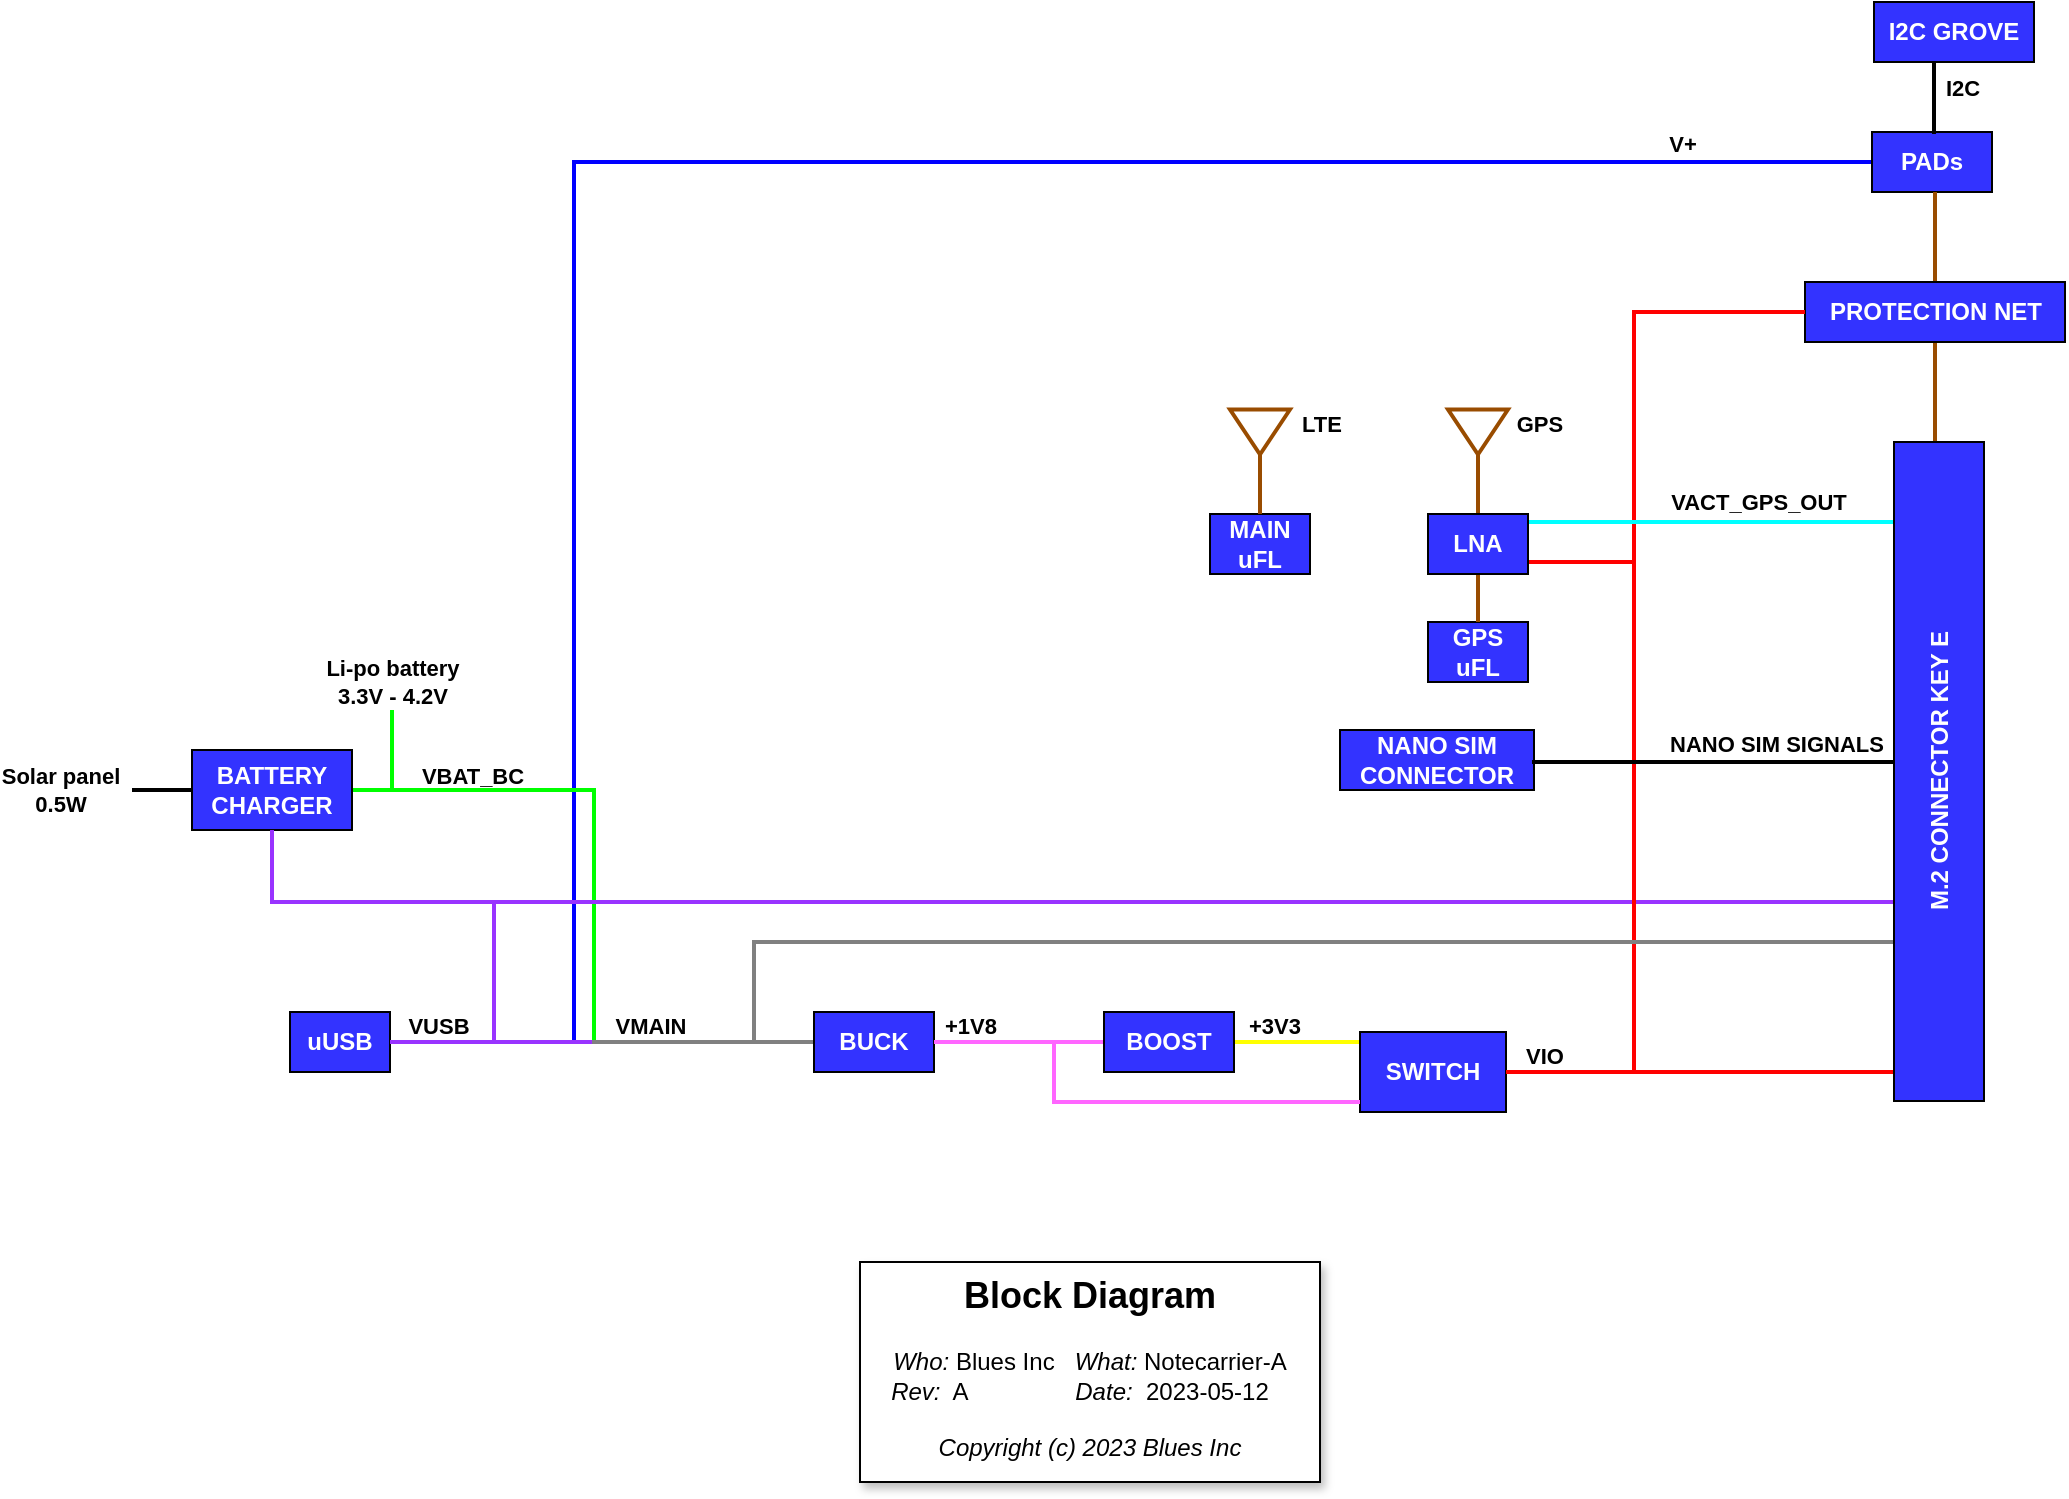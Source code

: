 <mxfile version="21.2.8" type="device">
  <diagram name="Page-1" id="uR9CqJ2n2mXbMMdv6deQ">
    <mxGraphModel dx="1019" dy="715" grid="1" gridSize="10" guides="1" tooltips="1" connect="1" arrows="1" fold="1" page="1" pageScale="1" pageWidth="1169" pageHeight="827" math="0" shadow="0">
      <root>
        <mxCell id="0" />
        <mxCell id="1" parent="0" />
        <mxCell id="u0QYyVKN4QXaWsdcngb1-1" value="&lt;p style=&quot;line-height: 120%;&quot;&gt;&lt;b style=&quot;font-size: 18px;&quot;&gt;Block Diagram&lt;br&gt;&lt;br&gt;&lt;/b&gt;&lt;i&gt;Who:&lt;/i&gt; Blues Inc&amp;nbsp; &amp;nbsp;&lt;i&gt;What:&lt;/i&gt; Notecarrier-A&lt;br&gt;&lt;i&gt;Rev:&lt;/i&gt;&amp;nbsp; A&amp;nbsp; &amp;nbsp; &amp;nbsp; &amp;nbsp; &amp;nbsp; &amp;nbsp; &amp;nbsp; &amp;nbsp;&amp;nbsp;&lt;i&gt;Date:&lt;/i&gt;&amp;nbsp; 2023-05-12&amp;nbsp; &amp;nbsp;&lt;br&gt;&lt;br&gt;&lt;i&gt;Copyright (c) 2023 Blues Inc&lt;/i&gt;&lt;/p&gt;" style="rounded=0;whiteSpace=wrap;html=1;shadow=1;" parent="1" vertex="1">
          <mxGeometry x="470" y="690" width="230" height="110" as="geometry" />
        </mxCell>
        <mxCell id="u0QYyVKN4QXaWsdcngb1-11" style="edgeStyle=orthogonalEdgeStyle;rounded=0;orthogonalLoop=1;jettySize=auto;html=1;entryX=0;entryY=0.5;entryDx=0;entryDy=0;endArrow=none;endFill=0;strokeColor=#0000FF;strokeWidth=2;" parent="1" target="u0QYyVKN4QXaWsdcngb1-10" edge="1">
          <mxGeometry relative="1" as="geometry">
            <Array as="points">
              <mxPoint x="327" y="580" />
              <mxPoint x="327" y="140" />
            </Array>
            <mxPoint x="317" y="580" as="sourcePoint" />
          </mxGeometry>
        </mxCell>
        <mxCell id="u0QYyVKN4QXaWsdcngb1-33" value="V+" style="edgeLabel;html=1;align=center;verticalAlign=middle;resizable=0;points=[];fontStyle=1;labelBackgroundColor=none;" parent="u0QYyVKN4QXaWsdcngb1-11" vertex="1" connectable="0">
          <mxGeometry x="0.943" y="4" relative="1" as="geometry">
            <mxPoint x="-64" y="-5" as="offset" />
          </mxGeometry>
        </mxCell>
        <mxCell id="u0QYyVKN4QXaWsdcngb1-12" style="edgeStyle=orthogonalEdgeStyle;rounded=0;orthogonalLoop=1;jettySize=auto;html=1;strokeColor=#00FF00;endArrow=none;endFill=0;strokeWidth=2;exitX=1;exitY=0.5;exitDx=0;exitDy=0;" parent="1" source="u0QYyVKN4QXaWsdcngb1-2" edge="1">
          <mxGeometry relative="1" as="geometry">
            <Array as="points">
              <mxPoint x="337" y="454" />
              <mxPoint x="337" y="580" />
            </Array>
            <mxPoint x="346" y="580" as="targetPoint" />
          </mxGeometry>
        </mxCell>
        <mxCell id="u0QYyVKN4QXaWsdcngb1-2" value="&lt;font color=&quot;#ffffff&quot;&gt;&lt;b&gt;BATTERY CHARGER&lt;/b&gt;&lt;/font&gt;" style="rounded=0;whiteSpace=wrap;html=1;fillColor=#3333FF;" parent="1" vertex="1">
          <mxGeometry x="136" y="434" width="80" height="40" as="geometry" />
        </mxCell>
        <mxCell id="u0QYyVKN4QXaWsdcngb1-13" style="edgeStyle=orthogonalEdgeStyle;rounded=0;orthogonalLoop=1;jettySize=auto;html=1;entryX=0.5;entryY=1;entryDx=0;entryDy=0;strokeColor=#9933FF;strokeWidth=2;endArrow=none;endFill=0;" parent="1" source="u0QYyVKN4QXaWsdcngb1-4" target="u0QYyVKN4QXaWsdcngb1-2" edge="1">
          <mxGeometry relative="1" as="geometry">
            <mxPoint x="316" y="480" as="targetPoint" />
            <Array as="points">
              <mxPoint x="287" y="580" />
              <mxPoint x="287" y="510" />
              <mxPoint x="176" y="510" />
            </Array>
          </mxGeometry>
        </mxCell>
        <mxCell id="u0QYyVKN4QXaWsdcngb1-4" value="&lt;font color=&quot;#ffffff&quot;&gt;&lt;b&gt;uUSB&lt;br&gt;&lt;/b&gt;&lt;/font&gt;" style="rounded=0;whiteSpace=wrap;html=1;fillColor=#3333FF;" parent="1" vertex="1">
          <mxGeometry x="185" y="565" width="50" height="30" as="geometry" />
        </mxCell>
        <mxCell id="u0QYyVKN4QXaWsdcngb1-18" style="edgeStyle=orthogonalEdgeStyle;rounded=0;orthogonalLoop=1;jettySize=auto;html=1;strokeColor=#808080;strokeWidth=2;endArrow=none;endFill=0;" parent="1" source="u0QYyVKN4QXaWsdcngb1-5" target="u0QYyVKN4QXaWsdcngb1-4" edge="1">
          <mxGeometry relative="1" as="geometry" />
        </mxCell>
        <mxCell id="u0QYyVKN4QXaWsdcngb1-19" value="VMAIN" style="edgeLabel;html=1;align=center;verticalAlign=middle;resizable=0;points=[];fontStyle=1;labelBackgroundColor=none;" parent="u0QYyVKN4QXaWsdcngb1-18" vertex="1" connectable="0">
          <mxGeometry x="-0.411" y="-1" relative="1" as="geometry">
            <mxPoint x="-20" y="-7" as="offset" />
          </mxGeometry>
        </mxCell>
        <mxCell id="u0QYyVKN4QXaWsdcngb1-20" style="edgeStyle=orthogonalEdgeStyle;rounded=0;orthogonalLoop=1;jettySize=auto;html=1;entryX=0;entryY=0.5;entryDx=0;entryDy=0;strokeColor=#FF66FF;strokeWidth=2;endArrow=none;endFill=0;" parent="1" source="u0QYyVKN4QXaWsdcngb1-5" target="u0QYyVKN4QXaWsdcngb1-6" edge="1">
          <mxGeometry relative="1" as="geometry" />
        </mxCell>
        <mxCell id="u0QYyVKN4QXaWsdcngb1-5" value="&lt;font color=&quot;#ffffff&quot;&gt;&lt;b&gt;BUCK&lt;br&gt;&lt;/b&gt;&lt;/font&gt;" style="rounded=0;whiteSpace=wrap;html=1;fillColor=#3333FF;" parent="1" vertex="1">
          <mxGeometry x="447" y="565" width="60" height="30" as="geometry" />
        </mxCell>
        <mxCell id="u0QYyVKN4QXaWsdcngb1-22" style="edgeStyle=orthogonalEdgeStyle;rounded=0;orthogonalLoop=1;jettySize=auto;html=1;entryX=0;entryY=0.25;entryDx=0;entryDy=0;strokeColor=#FFFF00;strokeWidth=2;endArrow=none;endFill=0;" parent="1" source="u0QYyVKN4QXaWsdcngb1-6" target="u0QYyVKN4QXaWsdcngb1-7" edge="1">
          <mxGeometry relative="1" as="geometry">
            <Array as="points">
              <mxPoint x="754" y="580" />
            </Array>
          </mxGeometry>
        </mxCell>
        <mxCell id="u0QYyVKN4QXaWsdcngb1-23" value="+3V3" style="edgeLabel;html=1;align=center;verticalAlign=middle;resizable=0;points=[];fontStyle=1;labelBackgroundColor=none;" parent="u0QYyVKN4QXaWsdcngb1-22" vertex="1" connectable="0">
          <mxGeometry x="-0.329" y="-2" relative="1" as="geometry">
            <mxPoint x="-26" y="-10" as="offset" />
          </mxGeometry>
        </mxCell>
        <mxCell id="u0QYyVKN4QXaWsdcngb1-6" value="&lt;font color=&quot;#ffffff&quot;&gt;&lt;b&gt;BOOST&lt;br&gt;&lt;/b&gt;&lt;/font&gt;" style="rounded=0;whiteSpace=wrap;html=1;fillColor=#3333FF;" parent="1" vertex="1">
          <mxGeometry x="592" y="565" width="65" height="30" as="geometry" />
        </mxCell>
        <mxCell id="u0QYyVKN4QXaWsdcngb1-24" style="edgeStyle=orthogonalEdgeStyle;rounded=0;orthogonalLoop=1;jettySize=auto;html=1;strokeColor=#FF0000;strokeWidth=2;endArrow=none;endFill=0;" parent="1" source="u0QYyVKN4QXaWsdcngb1-7" target="u0QYyVKN4QXaWsdcngb1-8" edge="1">
          <mxGeometry relative="1" as="geometry">
            <Array as="points">
              <mxPoint x="1012" y="595" />
            </Array>
          </mxGeometry>
        </mxCell>
        <mxCell id="u0QYyVKN4QXaWsdcngb1-25" value="VIO" style="edgeLabel;html=1;align=center;verticalAlign=middle;resizable=0;points=[];fontStyle=1;labelBackgroundColor=none;" parent="u0QYyVKN4QXaWsdcngb1-24" vertex="1" connectable="0">
          <mxGeometry x="-0.503" y="1" relative="1" as="geometry">
            <mxPoint x="-39" y="-7" as="offset" />
          </mxGeometry>
        </mxCell>
        <mxCell id="u0QYyVKN4QXaWsdcngb1-7" value="&lt;font color=&quot;#ffffff&quot;&gt;&lt;b&gt;SWITCH&lt;br&gt;&lt;/b&gt;&lt;/font&gt;" style="rounded=0;whiteSpace=wrap;html=1;fillColor=#3333FF;" parent="1" vertex="1">
          <mxGeometry x="720" y="575" width="73" height="40" as="geometry" />
        </mxCell>
        <mxCell id="u0QYyVKN4QXaWsdcngb1-29" style="edgeStyle=orthogonalEdgeStyle;rounded=0;orthogonalLoop=1;jettySize=auto;html=1;strokeColor=#994C00;strokeWidth=2;endArrow=none;endFill=0;" parent="1" source="u0QYyVKN4QXaWsdcngb1-9" target="u0QYyVKN4QXaWsdcngb1-8" edge="1">
          <mxGeometry relative="1" as="geometry">
            <Array as="points">
              <mxPoint x="1007" y="280" />
              <mxPoint x="1007" y="280" />
            </Array>
          </mxGeometry>
        </mxCell>
        <mxCell id="u0QYyVKN4QXaWsdcngb1-10" value="&lt;font color=&quot;#ffffff&quot;&gt;&lt;b&gt;PADs&lt;br&gt;&lt;/b&gt;&lt;/font&gt;" style="rounded=0;whiteSpace=wrap;html=1;fillColor=#3333FF;" parent="1" vertex="1">
          <mxGeometry x="976" y="125" width="60" height="30" as="geometry" />
        </mxCell>
        <mxCell id="u0QYyVKN4QXaWsdcngb1-15" style="edgeStyle=orthogonalEdgeStyle;rounded=0;orthogonalLoop=1;jettySize=auto;html=1;strokeColor=#9933FF;strokeWidth=2;endArrow=none;endFill=0;exitX=1;exitY=0.5;exitDx=0;exitDy=0;" parent="1" source="u0QYyVKN4QXaWsdcngb1-4" edge="1">
          <mxGeometry relative="1" as="geometry">
            <mxPoint x="226" y="595" as="sourcePoint" />
            <mxPoint x="336" y="580" as="targetPoint" />
            <Array as="points">
              <mxPoint x="336" y="580" />
            </Array>
          </mxGeometry>
        </mxCell>
        <mxCell id="u0QYyVKN4QXaWsdcngb1-16" style="edgeStyle=orthogonalEdgeStyle;rounded=0;orthogonalLoop=1;jettySize=auto;html=1;strokeColor=#9933FF;strokeWidth=2;endArrow=none;endFill=0;" parent="1" target="u0QYyVKN4QXaWsdcngb1-8" edge="1" source="u0QYyVKN4QXaWsdcngb1-4">
          <mxGeometry relative="1" as="geometry">
            <mxPoint x="217" y="580" as="sourcePoint" />
            <mxPoint x="987" y="530" as="targetPoint" />
            <Array as="points">
              <mxPoint x="287" y="580" />
              <mxPoint x="287" y="510" />
              <mxPoint x="1010" y="510" />
            </Array>
          </mxGeometry>
        </mxCell>
        <mxCell id="u0QYyVKN4QXaWsdcngb1-17" value="VUSB" style="edgeLabel;html=1;align=center;verticalAlign=middle;resizable=0;points=[];fontStyle=1;labelBackgroundColor=none;" parent="u0QYyVKN4QXaWsdcngb1-16" vertex="1" connectable="0">
          <mxGeometry x="-0.904" y="2" relative="1" as="geometry">
            <mxPoint x="-22" y="-6" as="offset" />
          </mxGeometry>
        </mxCell>
        <mxCell id="u0QYyVKN4QXaWsdcngb1-21" style="edgeStyle=orthogonalEdgeStyle;rounded=0;orthogonalLoop=1;jettySize=auto;html=1;strokeColor=#FF66FF;strokeWidth=2;endArrow=none;endFill=0;exitX=1;exitY=0.5;exitDx=0;exitDy=0;" parent="1" source="u0QYyVKN4QXaWsdcngb1-5" target="u0QYyVKN4QXaWsdcngb1-7" edge="1">
          <mxGeometry relative="1" as="geometry">
            <mxPoint x="527" y="590" as="sourcePoint" />
            <mxPoint x="757" y="620" as="targetPoint" />
            <Array as="points">
              <mxPoint x="567" y="580" />
              <mxPoint x="567" y="610" />
            </Array>
          </mxGeometry>
        </mxCell>
        <mxCell id="u0QYyVKN4QXaWsdcngb1-28" value="+1V8" style="edgeLabel;html=1;align=center;verticalAlign=middle;resizable=0;points=[];fontStyle=1;labelBackgroundColor=none;" parent="u0QYyVKN4QXaWsdcngb1-21" vertex="1" connectable="0">
          <mxGeometry x="-0.852" y="2" relative="1" as="geometry">
            <mxPoint y="-6" as="offset" />
          </mxGeometry>
        </mxCell>
        <mxCell id="u0QYyVKN4QXaWsdcngb1-26" style="edgeStyle=orthogonalEdgeStyle;rounded=0;orthogonalLoop=1;jettySize=auto;html=1;strokeColor=#FF0000;strokeWidth=2;endArrow=none;endFill=0;exitX=1;exitY=0.5;exitDx=0;exitDy=0;entryX=0;entryY=0.5;entryDx=0;entryDy=0;" parent="1" source="u0QYyVKN4QXaWsdcngb1-7" target="u0QYyVKN4QXaWsdcngb1-9" edge="1">
          <mxGeometry relative="1" as="geometry">
            <mxPoint x="917" y="680" as="sourcePoint" />
            <mxPoint x="1032" y="720" as="targetPoint" />
            <Array as="points">
              <mxPoint x="857" y="595" />
              <mxPoint x="857" y="215" />
            </Array>
          </mxGeometry>
        </mxCell>
        <mxCell id="u0QYyVKN4QXaWsdcngb1-30" style="edgeStyle=orthogonalEdgeStyle;rounded=0;orthogonalLoop=1;jettySize=auto;html=1;strokeColor=#808080;strokeWidth=2;endArrow=none;endFill=0;" parent="1" target="u0QYyVKN4QXaWsdcngb1-8" edge="1">
          <mxGeometry relative="1" as="geometry">
            <mxPoint x="417" y="580" as="sourcePoint" />
            <mxPoint x="987" y="540" as="targetPoint" />
            <Array as="points">
              <mxPoint x="417" y="530" />
            </Array>
          </mxGeometry>
        </mxCell>
        <mxCell id="QHTjsvpf95AN5iYYnx3m-1" value="VBAT_BC" style="edgeLabel;html=1;align=center;verticalAlign=middle;resizable=0;points=[];fontStyle=1;labelBackgroundColor=none;" vertex="1" connectable="0" parent="1">
          <mxGeometry x="275.995" y="447" as="geometry" />
        </mxCell>
        <mxCell id="QHTjsvpf95AN5iYYnx3m-2" value="Li-po battery&lt;br&gt;3.3V - 4.2V" style="edgeLabel;html=1;align=center;verticalAlign=middle;resizable=0;points=[];fontStyle=1;labelBackgroundColor=none;" vertex="1" connectable="0" parent="1">
          <mxGeometry x="235.995" y="400" as="geometry" />
        </mxCell>
        <mxCell id="QHTjsvpf95AN5iYYnx3m-3" style="edgeStyle=orthogonalEdgeStyle;rounded=0;orthogonalLoop=1;jettySize=auto;html=1;strokeColor=#00FF00;endArrow=none;endFill=0;strokeWidth=2;" edge="1" parent="1">
          <mxGeometry relative="1" as="geometry">
            <Array as="points">
              <mxPoint x="236" y="414" />
              <mxPoint x="236" y="454" />
            </Array>
            <mxPoint x="236" y="414" as="sourcePoint" />
            <mxPoint x="246" y="454" as="targetPoint" />
          </mxGeometry>
        </mxCell>
        <mxCell id="QHTjsvpf95AN5iYYnx3m-4" style="edgeStyle=orthogonalEdgeStyle;rounded=0;orthogonalLoop=1;jettySize=auto;html=1;entryX=0;entryY=0.5;entryDx=0;entryDy=0;strokeColor=#000000;strokeWidth=2;endArrow=none;endFill=0;" edge="1" parent="1" target="u0QYyVKN4QXaWsdcngb1-2">
          <mxGeometry relative="1" as="geometry">
            <mxPoint x="106" y="454" as="sourcePoint" />
            <mxPoint x="623" y="590" as="targetPoint" />
            <Array as="points">
              <mxPoint x="126" y="454" />
              <mxPoint x="126" y="454" />
            </Array>
          </mxGeometry>
        </mxCell>
        <mxCell id="QHTjsvpf95AN5iYYnx3m-5" value="Solar panel&lt;br&gt;0.5W" style="edgeLabel;html=1;align=center;verticalAlign=middle;resizable=0;points=[];fontStyle=1;labelBackgroundColor=none;" vertex="1" connectable="0" parent="1">
          <mxGeometry x="69.995" y="454" as="geometry" />
        </mxCell>
        <mxCell id="QHTjsvpf95AN5iYYnx3m-6" value="" style="edgeStyle=orthogonalEdgeStyle;rounded=0;orthogonalLoop=1;jettySize=auto;html=1;strokeColor=#994C00;strokeWidth=2;endArrow=none;endFill=0;entryX=0.5;entryY=0;entryDx=0;entryDy=0;" edge="1" parent="1" source="u0QYyVKN4QXaWsdcngb1-10" target="u0QYyVKN4QXaWsdcngb1-9">
          <mxGeometry relative="1" as="geometry">
            <mxPoint x="1007" y="130" as="sourcePoint" />
            <mxPoint x="1010" y="280" as="targetPoint" />
            <Array as="points">
              <mxPoint x="1007" y="180" />
            </Array>
          </mxGeometry>
        </mxCell>
        <mxCell id="u0QYyVKN4QXaWsdcngb1-9" value="&lt;font color=&quot;#ffffff&quot;&gt;&lt;b&gt;PROTECTION NET&lt;br&gt;&lt;/b&gt;&lt;/font&gt;" style="rounded=0;whiteSpace=wrap;html=1;fillColor=#3333FF;" parent="1" vertex="1">
          <mxGeometry x="942.5" y="200" width="130" height="30" as="geometry" />
        </mxCell>
        <mxCell id="QHTjsvpf95AN5iYYnx3m-7" value="&lt;font color=&quot;#ffffff&quot;&gt;&lt;b&gt;I2C GROVE&lt;br&gt;&lt;/b&gt;&lt;/font&gt;" style="rounded=0;whiteSpace=wrap;html=1;fillColor=#3333FF;" vertex="1" parent="1">
          <mxGeometry x="977" y="60" width="80" height="30" as="geometry" />
        </mxCell>
        <mxCell id="QHTjsvpf95AN5iYYnx3m-8" value="" style="edgeStyle=orthogonalEdgeStyle;rounded=0;orthogonalLoop=1;jettySize=auto;html=1;strokeColor=#000000;strokeWidth=2;endArrow=none;endFill=0;entryX=0.5;entryY=0;entryDx=0;entryDy=0;" edge="1" parent="1" source="QHTjsvpf95AN5iYYnx3m-7" target="u0QYyVKN4QXaWsdcngb1-10">
          <mxGeometry relative="1" as="geometry">
            <mxPoint x="1007" y="35" as="sourcePoint" />
            <mxPoint x="1008" y="105" as="targetPoint" />
            <Array as="points">
              <mxPoint x="1007" y="125" />
            </Array>
          </mxGeometry>
        </mxCell>
        <mxCell id="QHTjsvpf95AN5iYYnx3m-9" value="I2C" style="edgeLabel;html=1;align=center;verticalAlign=middle;resizable=0;points=[];fontStyle=1;labelBackgroundColor=none;" vertex="1" connectable="0" parent="1">
          <mxGeometry x="931.001" y="143" as="geometry">
            <mxPoint x="90" y="-40" as="offset" />
          </mxGeometry>
        </mxCell>
        <mxCell id="QHTjsvpf95AN5iYYnx3m-10" value="&lt;font color=&quot;#ffffff&quot;&gt;&lt;b&gt;MAIN&lt;br&gt;uFL&lt;br&gt;&lt;/b&gt;&lt;/font&gt;" style="rounded=0;whiteSpace=wrap;html=1;fillColor=#3333FF;" vertex="1" parent="1">
          <mxGeometry x="645" y="316" width="50" height="30" as="geometry" />
        </mxCell>
        <mxCell id="QHTjsvpf95AN5iYYnx3m-12" value="&lt;font color=&quot;#ffffff&quot;&gt;&lt;b&gt;GPS&lt;br&gt;uFL&lt;br&gt;&lt;/b&gt;&lt;/font&gt;" style="rounded=0;whiteSpace=wrap;html=1;fillColor=#3333FF;" vertex="1" parent="1">
          <mxGeometry x="754" y="370" width="50" height="30" as="geometry" />
        </mxCell>
        <mxCell id="QHTjsvpf95AN5iYYnx3m-13" value="&lt;font color=&quot;#ffffff&quot;&gt;&lt;b&gt;NANO SIM CONNECTOR&lt;br&gt;&lt;/b&gt;&lt;/font&gt;" style="rounded=0;whiteSpace=wrap;html=1;fillColor=#3333FF;" vertex="1" parent="1">
          <mxGeometry x="710" y="424" width="97" height="30" as="geometry" />
        </mxCell>
        <mxCell id="QHTjsvpf95AN5iYYnx3m-14" style="edgeStyle=orthogonalEdgeStyle;rounded=0;orthogonalLoop=1;jettySize=auto;html=1;strokeColor=#FF0000;strokeWidth=2;endArrow=none;endFill=0;" edge="1" parent="1" source="QHTjsvpf95AN5iYYnx3m-11" target="u0QYyVKN4QXaWsdcngb1-9">
          <mxGeometry relative="1" as="geometry">
            <Array as="points">
              <mxPoint x="857" y="340" />
              <mxPoint x="857" y="215" />
            </Array>
            <mxPoint x="837" y="605" as="sourcePoint" />
            <mxPoint x="1023" y="650" as="targetPoint" />
          </mxGeometry>
        </mxCell>
        <mxCell id="QHTjsvpf95AN5iYYnx3m-16" style="edgeStyle=orthogonalEdgeStyle;rounded=0;orthogonalLoop=1;jettySize=auto;html=1;strokeColor=#00FFFF;strokeWidth=2;endArrow=none;endFill=0;" edge="1" parent="1" source="QHTjsvpf95AN5iYYnx3m-11" target="u0QYyVKN4QXaWsdcngb1-8">
          <mxGeometry relative="1" as="geometry">
            <Array as="points">
              <mxPoint x="1010" y="320" />
            </Array>
            <mxPoint x="817" y="330" as="sourcePoint" />
            <mxPoint x="953" y="225" as="targetPoint" />
          </mxGeometry>
        </mxCell>
        <mxCell id="QHTjsvpf95AN5iYYnx3m-17" value="VACT_GPS_OUT" style="edgeLabel;html=1;align=center;verticalAlign=middle;resizable=0;points=[];fontStyle=1" vertex="1" connectable="0" parent="QHTjsvpf95AN5iYYnx3m-16">
          <mxGeometry x="0.004" y="-2" relative="1" as="geometry">
            <mxPoint x="-9" y="-12" as="offset" />
          </mxGeometry>
        </mxCell>
        <mxCell id="QHTjsvpf95AN5iYYnx3m-18" style="edgeStyle=orthogonalEdgeStyle;rounded=0;orthogonalLoop=1;jettySize=auto;html=1;strokeColor=#000000;strokeWidth=2;endArrow=none;endFill=0;exitX=1;exitY=0.5;exitDx=0;exitDy=0;entryX=0;entryY=0.5;entryDx=0;entryDy=0;" edge="1" parent="1" source="QHTjsvpf95AN5iYYnx3m-13" target="u0QYyVKN4QXaWsdcngb1-8">
          <mxGeometry relative="1" as="geometry">
            <mxPoint x="97" y="464" as="sourcePoint" />
            <mxPoint x="847" y="480" as="targetPoint" />
            <Array as="points">
              <mxPoint x="807" y="440" />
              <mxPoint x="1010" y="440" />
            </Array>
          </mxGeometry>
        </mxCell>
        <mxCell id="QHTjsvpf95AN5iYYnx3m-19" value="NANO SIM SIGNALS" style="edgeLabel;html=1;align=center;verticalAlign=middle;resizable=0;points=[];fontStyle=1" vertex="1" connectable="0" parent="QHTjsvpf95AN5iYYnx3m-18">
          <mxGeometry x="-0.36" y="-2" relative="1" as="geometry">
            <mxPoint x="2" y="-11" as="offset" />
          </mxGeometry>
        </mxCell>
        <mxCell id="u0QYyVKN4QXaWsdcngb1-8" value="&lt;font color=&quot;#ffffff&quot;&gt;&lt;b&gt;M.2 CONNECTOR KEY E&lt;br&gt;&lt;/b&gt;&lt;/font&gt;" style="rounded=0;whiteSpace=wrap;html=1;fillColor=#3333FF;rotation=-90;" parent="1" vertex="1">
          <mxGeometry x="844.75" y="422.25" width="329.5" height="45" as="geometry" />
        </mxCell>
        <mxCell id="QHTjsvpf95AN5iYYnx3m-20" value="" style="edgeStyle=orthogonalEdgeStyle;rounded=0;orthogonalLoop=1;jettySize=auto;html=1;strokeColor=#994C00;strokeWidth=2;endArrow=none;endFill=0;entryX=0.5;entryY=0;entryDx=0;entryDy=0;" edge="1" parent="1" target="QHTjsvpf95AN5iYYnx3m-12">
          <mxGeometry relative="1" as="geometry">
            <mxPoint x="779" y="280" as="sourcePoint" />
            <mxPoint x="1022" y="220" as="targetPoint" />
            <Array as="points">
              <mxPoint x="779" y="280" />
            </Array>
          </mxGeometry>
        </mxCell>
        <mxCell id="QHTjsvpf95AN5iYYnx3m-11" value="&lt;font color=&quot;#ffffff&quot;&gt;&lt;b&gt;LNA&lt;br&gt;&lt;/b&gt;&lt;/font&gt;" style="rounded=0;whiteSpace=wrap;html=1;fillColor=#3333FF;" vertex="1" parent="1">
          <mxGeometry x="754" y="316" width="50" height="30" as="geometry" />
        </mxCell>
        <mxCell id="QHTjsvpf95AN5iYYnx3m-24" value="" style="triangle;whiteSpace=wrap;html=1;strokeColor=#994C00;strokeWidth=2;rotation=90;" vertex="1" parent="1">
          <mxGeometry x="767.75" y="260" width="22.5" height="30" as="geometry" />
        </mxCell>
        <mxCell id="QHTjsvpf95AN5iYYnx3m-25" value="" style="edgeStyle=orthogonalEdgeStyle;rounded=0;orthogonalLoop=1;jettySize=auto;html=1;strokeColor=#994C00;strokeWidth=2;endArrow=none;endFill=0;" edge="1" parent="1" target="QHTjsvpf95AN5iYYnx3m-10">
          <mxGeometry relative="1" as="geometry">
            <mxPoint x="670" y="286" as="sourcePoint" />
            <mxPoint x="670" y="376" as="targetPoint" />
            <Array as="points">
              <mxPoint x="664" y="316" />
              <mxPoint x="664" y="316" />
            </Array>
          </mxGeometry>
        </mxCell>
        <mxCell id="QHTjsvpf95AN5iYYnx3m-27" value="" style="triangle;whiteSpace=wrap;html=1;strokeColor=#994C00;strokeWidth=2;rotation=90;" vertex="1" parent="1">
          <mxGeometry x="658.75" y="260" width="22.5" height="30" as="geometry" />
        </mxCell>
        <mxCell id="QHTjsvpf95AN5iYYnx3m-29" value="LTE" style="text;html=1;strokeColor=none;fillColor=none;align=center;verticalAlign=middle;whiteSpace=wrap;rounded=0;fontStyle=1;fontSize=11;" vertex="1" parent="1">
          <mxGeometry x="681.25" y="260" width="40" height="22" as="geometry" />
        </mxCell>
        <mxCell id="QHTjsvpf95AN5iYYnx3m-30" value="GPS" style="text;html=1;strokeColor=none;fillColor=none;align=center;verticalAlign=middle;whiteSpace=wrap;rounded=0;fontStyle=1;fontSize=11;" vertex="1" parent="1">
          <mxGeometry x="790.25" y="260" width="40" height="22" as="geometry" />
        </mxCell>
      </root>
    </mxGraphModel>
  </diagram>
</mxfile>
